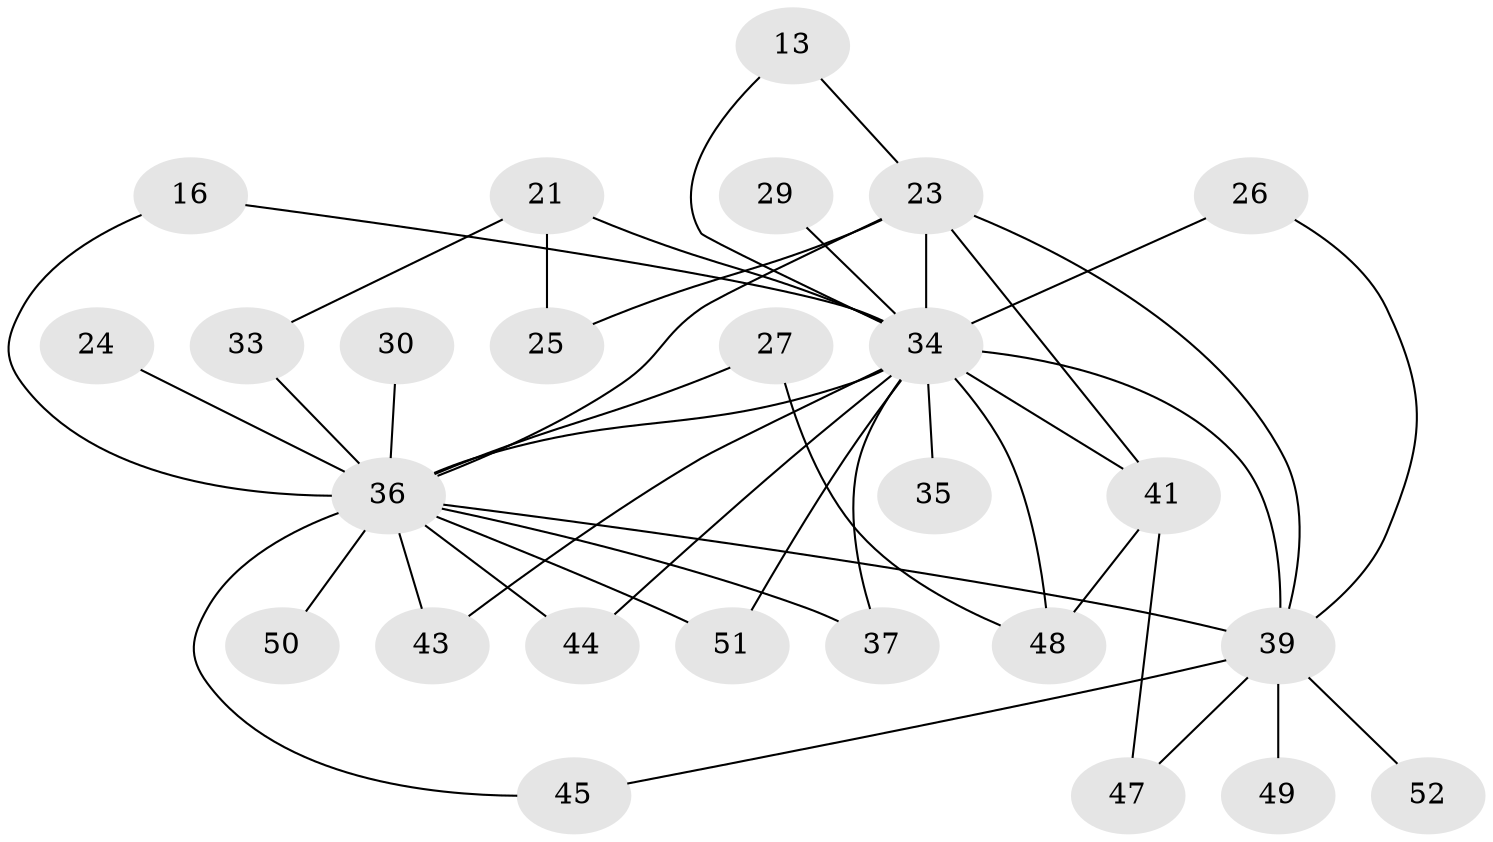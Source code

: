 // original degree distribution, {23: 0.019230769230769232, 18: 0.038461538461538464, 15: 0.019230769230769232, 10: 0.019230769230769232, 17: 0.019230769230769232, 13: 0.038461538461538464, 14: 0.038461538461538464, 3: 0.11538461538461539, 2: 0.6153846153846154, 5: 0.038461538461538464, 7: 0.019230769230769232, 4: 0.019230769230769232}
// Generated by graph-tools (version 1.1) at 2025/44/03/09/25 04:44:10]
// undirected, 26 vertices, 42 edges
graph export_dot {
graph [start="1"]
  node [color=gray90,style=filled];
  13;
  16;
  21 [super="+20+14"];
  23 [super="+18+6"];
  24;
  25;
  26;
  27;
  29;
  30;
  33;
  34 [super="+11+8+1"];
  35;
  36 [super="+12"];
  37;
  39 [super="+10+22"];
  41 [super="+38"];
  43;
  44 [super="+42"];
  45;
  47;
  48 [super="+46+17"];
  49;
  50;
  51 [super="+15"];
  52;
  13 -- 34;
  13 -- 23;
  16 -- 34;
  16 -- 36;
  21 -- 34 [weight=4];
  21 -- 25;
  21 -- 33;
  23 -- 34 [weight=9];
  23 -- 39 [weight=4];
  23 -- 25;
  23 -- 36 [weight=6];
  23 -- 41;
  24 -- 36 [weight=2];
  26 -- 34;
  26 -- 39;
  27 -- 48;
  27 -- 36;
  29 -- 34 [weight=2];
  30 -- 36 [weight=2];
  33 -- 36;
  34 -- 35 [weight=2];
  34 -- 44 [weight=2];
  34 -- 48 [weight=4];
  34 -- 51;
  34 -- 39 [weight=7];
  34 -- 36 [weight=12];
  34 -- 37;
  34 -- 43;
  34 -- 41 [weight=4];
  36 -- 37;
  36 -- 39 [weight=7];
  36 -- 43;
  36 -- 44 [weight=2];
  36 -- 45;
  36 -- 50 [weight=2];
  36 -- 51;
  39 -- 45;
  39 -- 47;
  39 -- 49 [weight=2];
  39 -- 52;
  41 -- 48;
  41 -- 47;
}
